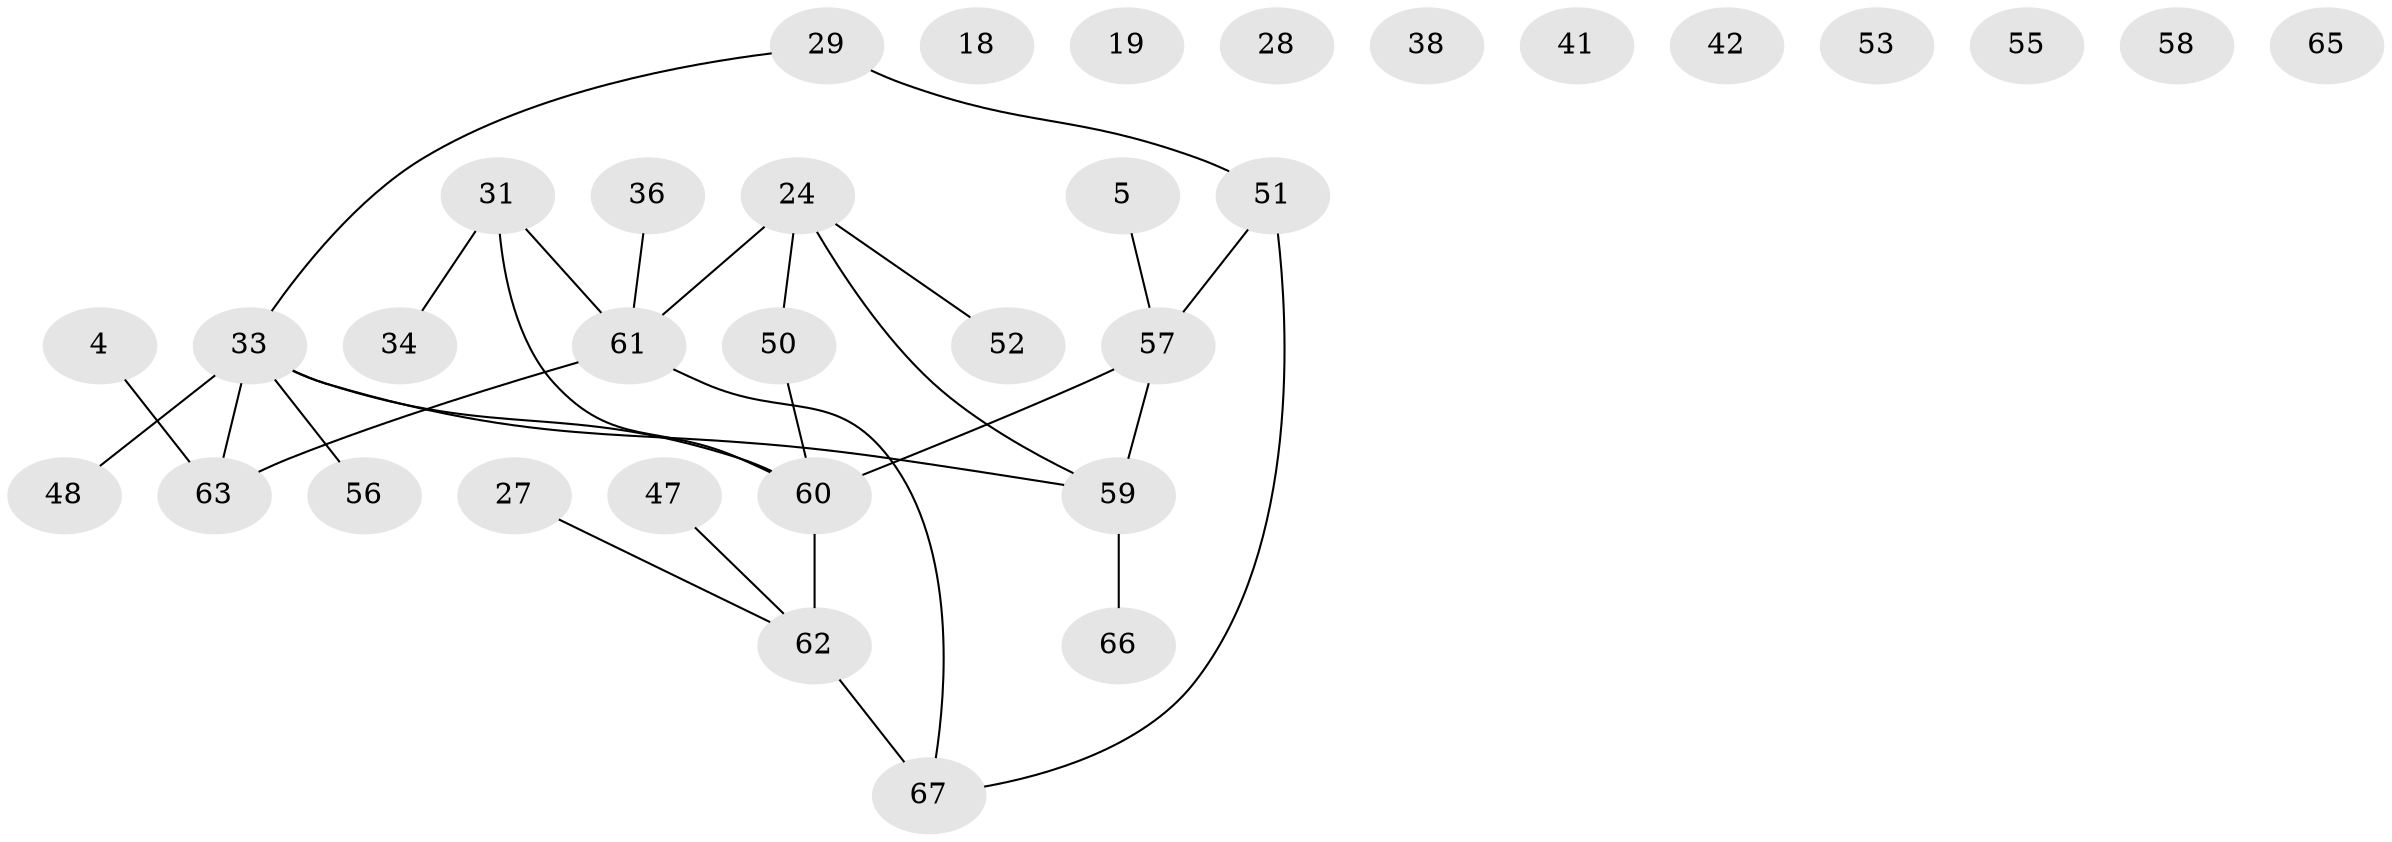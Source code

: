// original degree distribution, {4: 0.13432835820895522, 2: 0.22388059701492538, 3: 0.208955223880597, 1: 0.3283582089552239, 5: 0.029850746268656716, 0: 0.07462686567164178}
// Generated by graph-tools (version 1.1) at 2025/43/03/04/25 21:43:12]
// undirected, 33 vertices, 29 edges
graph export_dot {
graph [start="1"]
  node [color=gray90,style=filled];
  4;
  5;
  18;
  19;
  24 [super="+12"];
  27;
  28 [super="+16"];
  29;
  31;
  33 [super="+7+11+25+32"];
  34 [super="+22"];
  36;
  38;
  41 [super="+13"];
  42;
  47;
  48;
  50 [super="+8+39+14+46"];
  51;
  52;
  53 [super="+2+45"];
  55;
  56 [super="+6+37+43"];
  57 [super="+9"];
  58 [super="+21"];
  59 [super="+15"];
  60 [super="+54+49"];
  61 [super="+44"];
  62 [super="+3"];
  63 [super="+35"];
  65 [super="+10"];
  66 [super="+20"];
  67 [super="+64"];
  4 -- 63;
  5 -- 57;
  24 -- 52;
  24 -- 61 [weight=2];
  24 -- 59;
  24 -- 50;
  27 -- 62;
  29 -- 51;
  29 -- 33;
  31 -- 61 [weight=2];
  31 -- 60;
  31 -- 34;
  33 -- 59;
  33 -- 60 [weight=2];
  33 -- 63 [weight=2];
  33 -- 48;
  33 -- 56;
  36 -- 61;
  47 -- 62;
  50 -- 60;
  51 -- 67 [weight=2];
  51 -- 57;
  57 -- 59 [weight=2];
  57 -- 60;
  59 -- 66;
  60 -- 62;
  61 -- 67;
  61 -- 63;
  62 -- 67 [weight=2];
}
